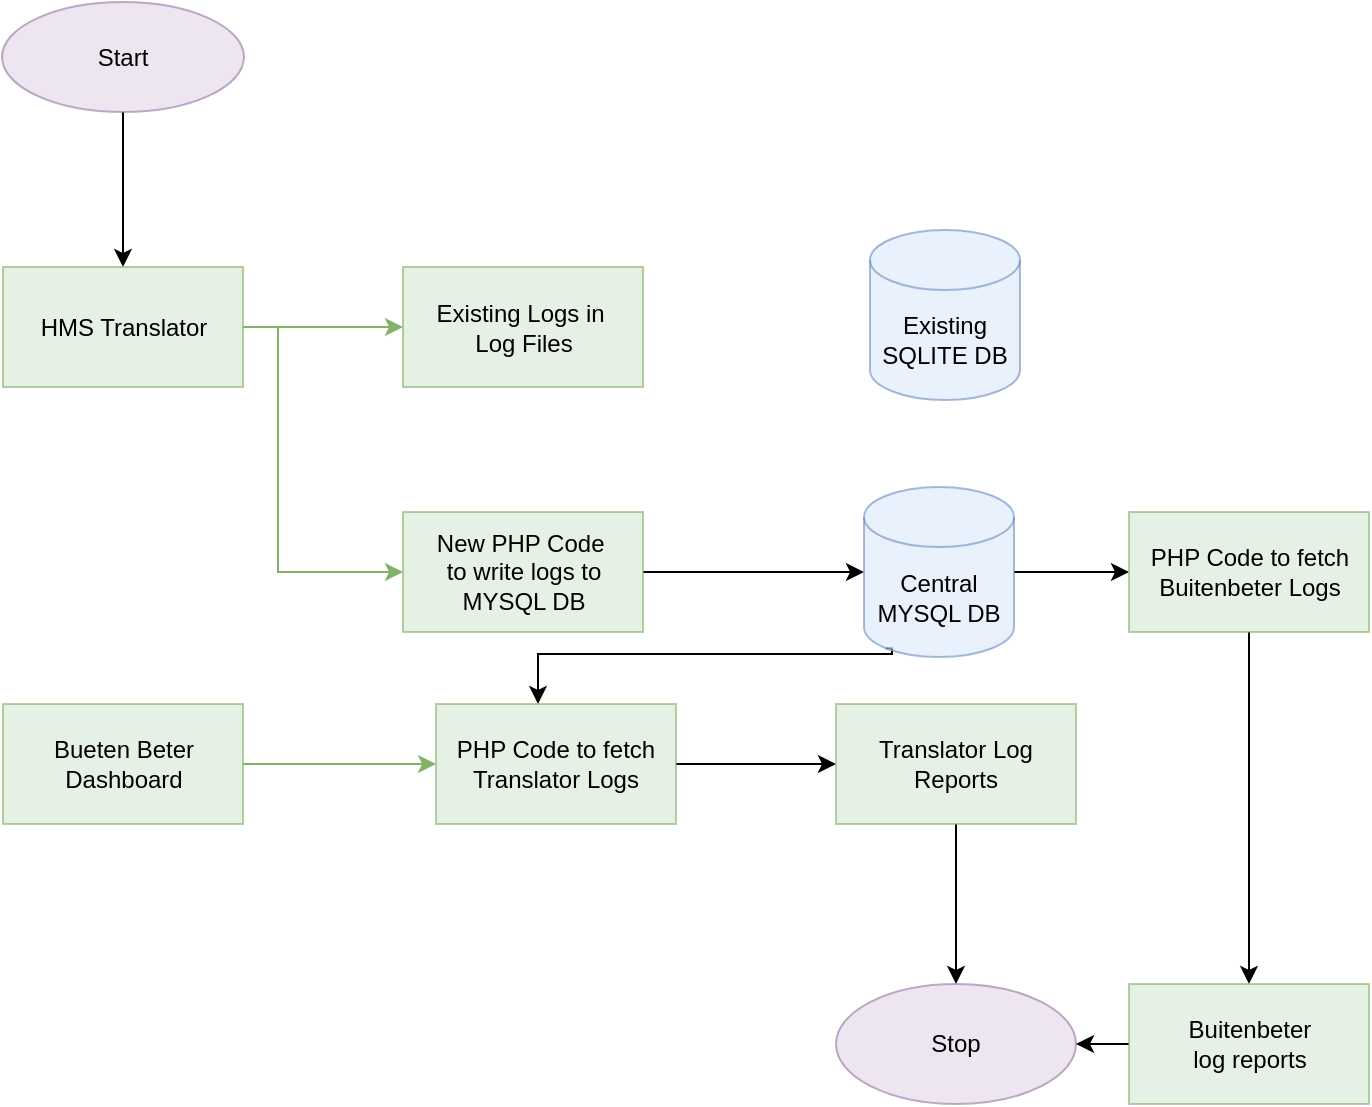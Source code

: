 <mxfile version="15.5.2" type="github">
  <diagram id="C5RBs43oDa-KdzZeNtuy" name="Page-1">
    <mxGraphModel dx="946" dy="563" grid="0" gridSize="10" guides="1" tooltips="1" connect="1" arrows="1" fold="1" page="1" pageScale="1" pageWidth="827" pageHeight="1169" background="#ffffff" math="0" shadow="0">
      <root>
        <mxCell id="WIyWlLk6GJQsqaUBKTNV-0" />
        <mxCell id="WIyWlLk6GJQsqaUBKTNV-1" parent="WIyWlLk6GJQsqaUBKTNV-0" />
        <mxCell id="gF9UFCU9FnWq7VXaU00X-4" value="" style="edgeStyle=orthogonalEdgeStyle;rounded=0;orthogonalLoop=1;jettySize=auto;html=1;" parent="WIyWlLk6GJQsqaUBKTNV-1" source="gF9UFCU9FnWq7VXaU00X-0" target="gF9UFCU9FnWq7VXaU00X-3" edge="1">
          <mxGeometry relative="1" as="geometry" />
        </mxCell>
        <mxCell id="gF9UFCU9FnWq7VXaU00X-0" value="Start" style="ellipse;whiteSpace=wrap;html=1;opacity=60;fillColor=#e1d5e7;strokeColor=#9673a6;" parent="WIyWlLk6GJQsqaUBKTNV-1" vertex="1">
          <mxGeometry x="98" y="63" width="121" height="55" as="geometry" />
        </mxCell>
        <mxCell id="gF9UFCU9FnWq7VXaU00X-6" value="" style="edgeStyle=orthogonalEdgeStyle;rounded=0;orthogonalLoop=1;jettySize=auto;html=1;fillColor=#d5e8d4;strokeColor=#82b366;" parent="WIyWlLk6GJQsqaUBKTNV-1" source="gF9UFCU9FnWq7VXaU00X-3" target="gF9UFCU9FnWq7VXaU00X-5" edge="1">
          <mxGeometry relative="1" as="geometry" />
        </mxCell>
        <mxCell id="gF9UFCU9FnWq7VXaU00X-14" value="" style="edgeStyle=orthogonalEdgeStyle;rounded=0;orthogonalLoop=1;jettySize=auto;html=1;fillColor=#d5e8d4;strokeColor=#82b366;" parent="WIyWlLk6GJQsqaUBKTNV-1" source="gF9UFCU9FnWq7VXaU00X-3" target="gF9UFCU9FnWq7VXaU00X-13" edge="1">
          <mxGeometry relative="1" as="geometry">
            <Array as="points">
              <mxPoint x="236" y="226" />
              <mxPoint x="236" y="348" />
            </Array>
          </mxGeometry>
        </mxCell>
        <mxCell id="gF9UFCU9FnWq7VXaU00X-3" value="HMS Translator" style="whiteSpace=wrap;html=1;opacity=60;fillColor=#d5e8d4;strokeColor=#82b366;" parent="WIyWlLk6GJQsqaUBKTNV-1" vertex="1">
          <mxGeometry x="98.5" y="195.5" width="120" height="60" as="geometry" />
        </mxCell>
        <mxCell id="gF9UFCU9FnWq7VXaU00X-5" value="Existing Logs in&amp;nbsp;&lt;br&gt;Log Files" style="whiteSpace=wrap;html=1;opacity=60;fillColor=#d5e8d4;strokeColor=#82b366;" parent="WIyWlLk6GJQsqaUBKTNV-1" vertex="1">
          <mxGeometry x="298.5" y="195.5" width="120" height="60" as="geometry" />
        </mxCell>
        <mxCell id="gF9UFCU9FnWq7VXaU00X-16" value="" style="edgeStyle=orthogonalEdgeStyle;rounded=0;orthogonalLoop=1;jettySize=auto;html=1;entryX=0;entryY=0.5;entryDx=0;entryDy=0;entryPerimeter=0;" parent="WIyWlLk6GJQsqaUBKTNV-1" source="gF9UFCU9FnWq7VXaU00X-13" target="gF9UFCU9FnWq7VXaU00X-17" edge="1">
          <mxGeometry relative="1" as="geometry">
            <mxPoint x="498.5" y="348" as="targetPoint" />
          </mxGeometry>
        </mxCell>
        <mxCell id="gF9UFCU9FnWq7VXaU00X-13" value="New PHP Code&amp;nbsp;&lt;br&gt;to write logs to MYSQL DB" style="whiteSpace=wrap;html=1;opacity=60;fillColor=#d5e8d4;strokeColor=#82b366;" parent="WIyWlLk6GJQsqaUBKTNV-1" vertex="1">
          <mxGeometry x="298.5" y="318" width="120" height="60" as="geometry" />
        </mxCell>
        <mxCell id="gF9UFCU9FnWq7VXaU00X-23" value="" style="edgeStyle=orthogonalEdgeStyle;rounded=0;orthogonalLoop=1;jettySize=auto;html=1;entryX=0.425;entryY=0;entryDx=0;entryDy=0;entryPerimeter=0;exitX=0.145;exitY=1;exitDx=0;exitDy=-4.35;exitPerimeter=0;" parent="WIyWlLk6GJQsqaUBKTNV-1" source="gF9UFCU9FnWq7VXaU00X-17" target="gF9UFCU9FnWq7VXaU00X-20" edge="1">
          <mxGeometry relative="1" as="geometry">
            <Array as="points">
              <mxPoint x="543" y="389" />
              <mxPoint x="366" y="389" />
            </Array>
          </mxGeometry>
        </mxCell>
        <mxCell id="2Uq0teEaXi0mxnSpiHH0-2" value="" style="edgeStyle=orthogonalEdgeStyle;rounded=0;orthogonalLoop=1;jettySize=auto;html=1;" edge="1" parent="WIyWlLk6GJQsqaUBKTNV-1" source="gF9UFCU9FnWq7VXaU00X-17" target="2Uq0teEaXi0mxnSpiHH0-1">
          <mxGeometry relative="1" as="geometry" />
        </mxCell>
        <mxCell id="gF9UFCU9FnWq7VXaU00X-17" value="Central&lt;br&gt;MYSQL DB" style="shape=cylinder3;whiteSpace=wrap;html=1;boundedLbl=1;backgroundOutline=1;size=15;opacity=60;fillColor=#dae8fc;strokeColor=#6c8ebf;" parent="WIyWlLk6GJQsqaUBKTNV-1" vertex="1">
          <mxGeometry x="529" y="305.5" width="75" height="85" as="geometry" />
        </mxCell>
        <mxCell id="gF9UFCU9FnWq7VXaU00X-21" value="" style="edgeStyle=orthogonalEdgeStyle;rounded=0;orthogonalLoop=1;jettySize=auto;html=1;fillColor=#d5e8d4;strokeColor=#82b366;" parent="WIyWlLk6GJQsqaUBKTNV-1" source="gF9UFCU9FnWq7VXaU00X-19" target="gF9UFCU9FnWq7VXaU00X-20" edge="1">
          <mxGeometry relative="1" as="geometry" />
        </mxCell>
        <mxCell id="gF9UFCU9FnWq7VXaU00X-19" value="Bueten Beter Dashboard" style="whiteSpace=wrap;html=1;opacity=60;fillColor=#d5e8d4;strokeColor=#82b366;" parent="WIyWlLk6GJQsqaUBKTNV-1" vertex="1">
          <mxGeometry x="98.5" y="414" width="120" height="60" as="geometry" />
        </mxCell>
        <mxCell id="gF9UFCU9FnWq7VXaU00X-25" value="" style="edgeStyle=orthogonalEdgeStyle;rounded=0;orthogonalLoop=1;jettySize=auto;html=1;" parent="WIyWlLk6GJQsqaUBKTNV-1" source="gF9UFCU9FnWq7VXaU00X-20" target="gF9UFCU9FnWq7VXaU00X-24" edge="1">
          <mxGeometry relative="1" as="geometry" />
        </mxCell>
        <mxCell id="gF9UFCU9FnWq7VXaU00X-20" value="PHP Code to fetch Translator Logs" style="whiteSpace=wrap;html=1;opacity=60;fillColor=#d5e8d4;strokeColor=#82b366;" parent="WIyWlLk6GJQsqaUBKTNV-1" vertex="1">
          <mxGeometry x="315" y="414" width="120" height="60" as="geometry" />
        </mxCell>
        <mxCell id="gF9UFCU9FnWq7VXaU00X-27" value="" style="edgeStyle=orthogonalEdgeStyle;rounded=0;orthogonalLoop=1;jettySize=auto;html=1;" parent="WIyWlLk6GJQsqaUBKTNV-1" source="gF9UFCU9FnWq7VXaU00X-24" target="gF9UFCU9FnWq7VXaU00X-26" edge="1">
          <mxGeometry relative="1" as="geometry" />
        </mxCell>
        <mxCell id="gF9UFCU9FnWq7VXaU00X-24" value="Translator Log Reports" style="whiteSpace=wrap;html=1;opacity=60;fillColor=#d5e8d4;strokeColor=#82b366;" parent="WIyWlLk6GJQsqaUBKTNV-1" vertex="1">
          <mxGeometry x="515" y="414" width="120" height="60" as="geometry" />
        </mxCell>
        <mxCell id="gF9UFCU9FnWq7VXaU00X-26" value="Stop" style="ellipse;whiteSpace=wrap;html=1;opacity=60;fillColor=#e1d5e7;strokeColor=#9673a6;" parent="WIyWlLk6GJQsqaUBKTNV-1" vertex="1">
          <mxGeometry x="515" y="554" width="120" height="60" as="geometry" />
        </mxCell>
        <mxCell id="2Uq0teEaXi0mxnSpiHH0-0" value="Existing&lt;br&gt;SQLITE DB" style="shape=cylinder3;whiteSpace=wrap;html=1;boundedLbl=1;backgroundOutline=1;size=15;opacity=60;fillColor=#dae8fc;strokeColor=#6c8ebf;" vertex="1" parent="WIyWlLk6GJQsqaUBKTNV-1">
          <mxGeometry x="532" y="177" width="75" height="85" as="geometry" />
        </mxCell>
        <mxCell id="2Uq0teEaXi0mxnSpiHH0-4" value="" style="edgeStyle=orthogonalEdgeStyle;rounded=0;orthogonalLoop=1;jettySize=auto;html=1;" edge="1" parent="WIyWlLk6GJQsqaUBKTNV-1" source="2Uq0teEaXi0mxnSpiHH0-1" target="2Uq0teEaXi0mxnSpiHH0-3">
          <mxGeometry relative="1" as="geometry" />
        </mxCell>
        <mxCell id="2Uq0teEaXi0mxnSpiHH0-1" value="PHP Code to fetch Buitenbeter Logs" style="whiteSpace=wrap;html=1;strokeColor=#82b366;fillColor=#d5e8d4;opacity=60;" vertex="1" parent="WIyWlLk6GJQsqaUBKTNV-1">
          <mxGeometry x="661.5" y="318" width="120" height="60" as="geometry" />
        </mxCell>
        <mxCell id="2Uq0teEaXi0mxnSpiHH0-7" value="" style="edgeStyle=orthogonalEdgeStyle;rounded=0;orthogonalLoop=1;jettySize=auto;html=1;" edge="1" parent="WIyWlLk6GJQsqaUBKTNV-1" source="2Uq0teEaXi0mxnSpiHH0-3" target="gF9UFCU9FnWq7VXaU00X-26">
          <mxGeometry relative="1" as="geometry" />
        </mxCell>
        <mxCell id="2Uq0teEaXi0mxnSpiHH0-3" value="Buitenbeter &lt;br&gt;log reports" style="whiteSpace=wrap;html=1;strokeColor=#82b366;fillColor=#d5e8d4;opacity=60;" vertex="1" parent="WIyWlLk6GJQsqaUBKTNV-1">
          <mxGeometry x="661.5" y="554" width="120" height="60" as="geometry" />
        </mxCell>
      </root>
    </mxGraphModel>
  </diagram>
</mxfile>
